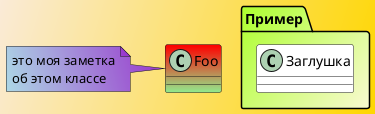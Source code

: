 @startuml  

skinparam backgroundcolor AntiqueWhite/Gold
skinparam ClassBackgroundColor Wheat|CornfolwerBlue

class Foo #red-lightgreen
note left of Foo #lightblue\9932CC
    это моя заметка
    об этом классе
end note

package Пример #GreenYellow/LightGoldenRodYellow {
    class Заглушка
}

@enduml

